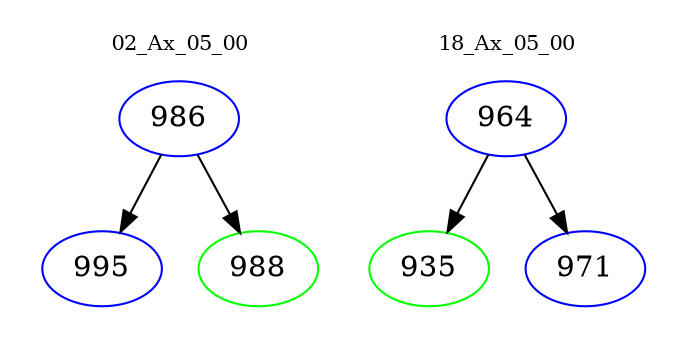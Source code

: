 digraph{
subgraph cluster_0 {
color = white
label = "02_Ax_05_00";
fontsize=10;
T0_986 [label="986", color="blue"]
T0_986 -> T0_995 [color="black"]
T0_995 [label="995", color="blue"]
T0_986 -> T0_988 [color="black"]
T0_988 [label="988", color="green"]
}
subgraph cluster_1 {
color = white
label = "18_Ax_05_00";
fontsize=10;
T1_964 [label="964", color="blue"]
T1_964 -> T1_935 [color="black"]
T1_935 [label="935", color="green"]
T1_964 -> T1_971 [color="black"]
T1_971 [label="971", color="blue"]
}
}
